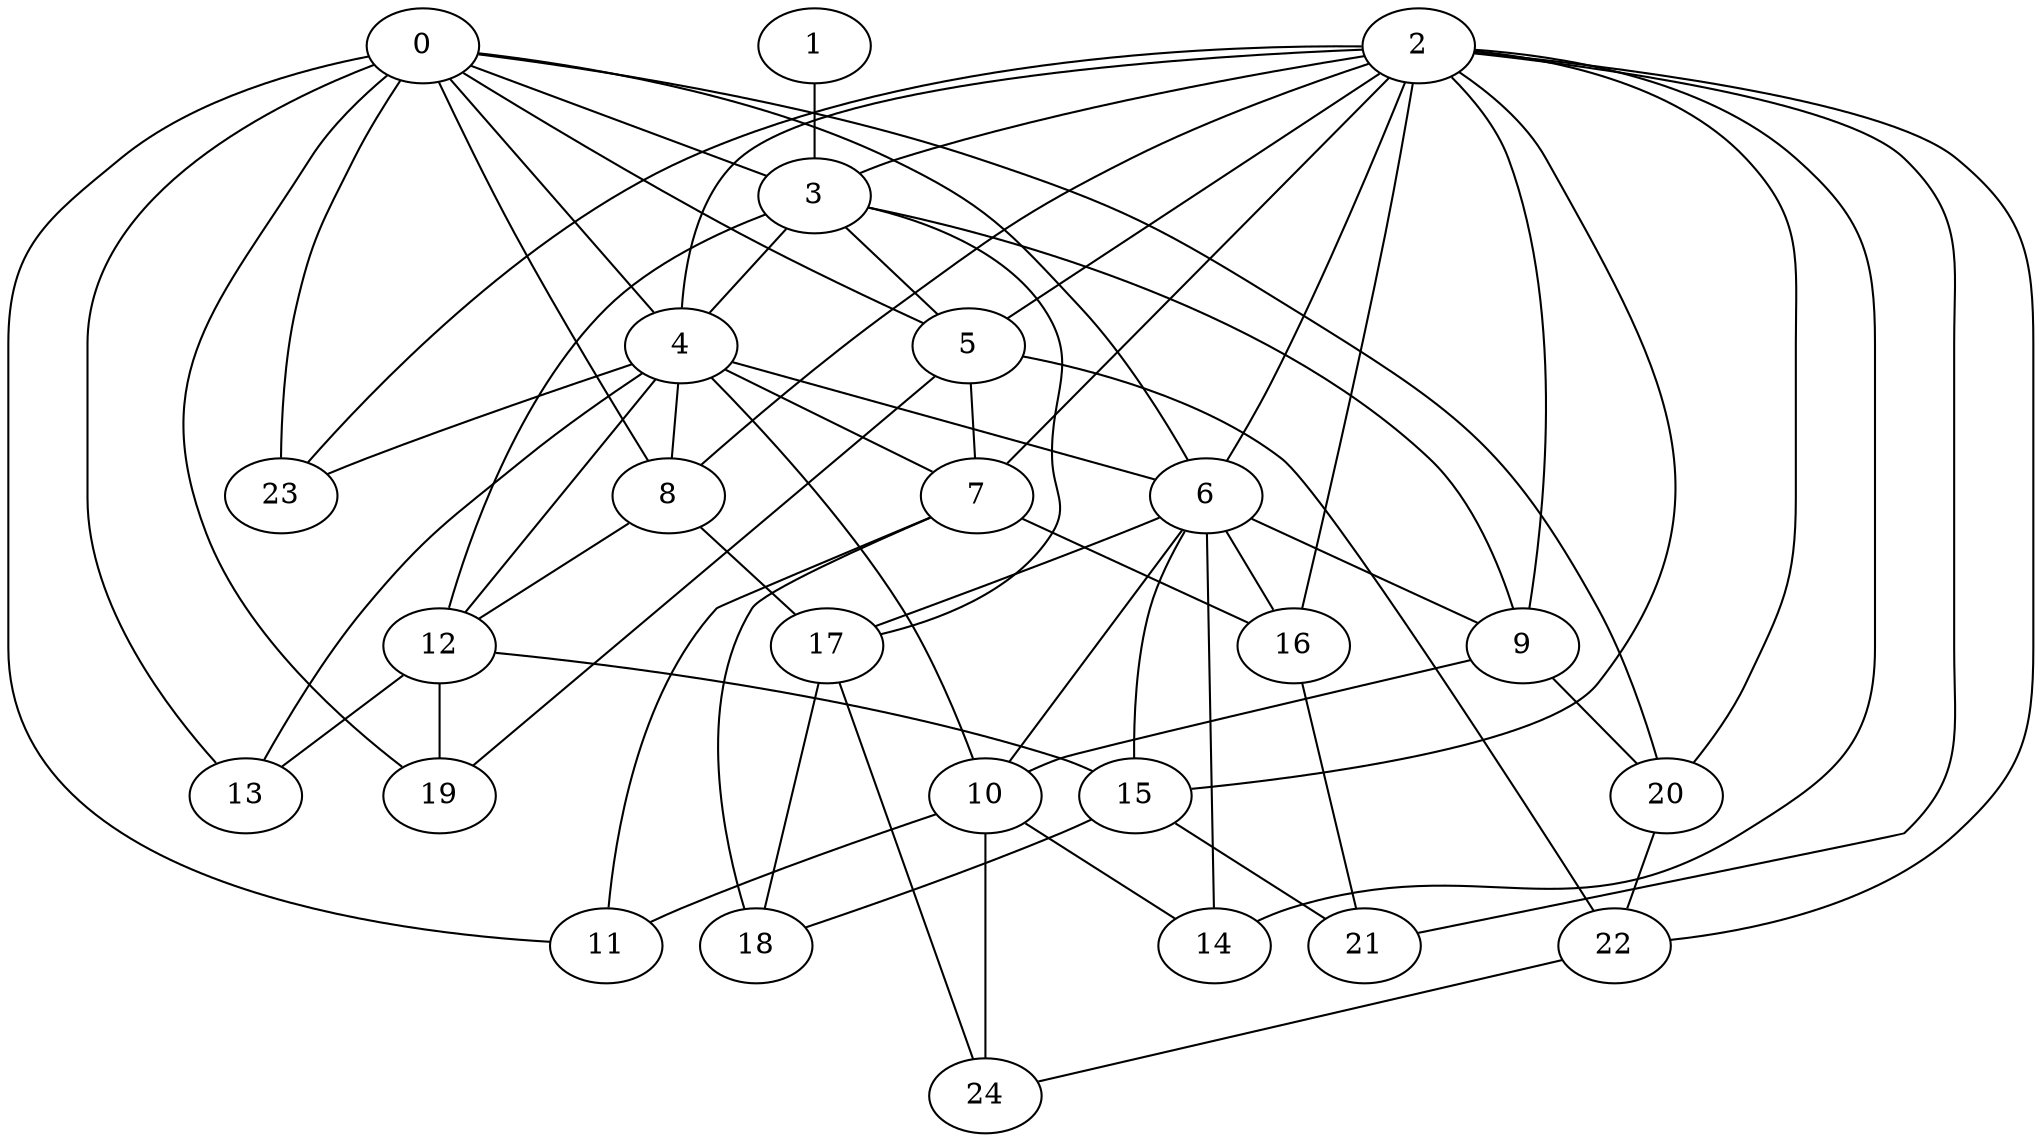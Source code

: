 strict graph "barabasi_albert_graph(25,3)" {
0;
1;
2;
3;
4;
5;
6;
7;
8;
9;
10;
11;
12;
13;
14;
15;
16;
17;
18;
19;
20;
21;
22;
23;
24;
0 -- 3  [is_available=True, prob="1.0"];
0 -- 4  [is_available=True, prob="0.00369744194784"];
0 -- 5  [is_available=True, prob="0.938022136741"];
0 -- 6  [is_available=True, prob="0.141080030054"];
0 -- 8  [is_available=True, prob="0.242279170101"];
0 -- 11  [is_available=True, prob="0.0553827617509"];
0 -- 13  [is_available=True, prob="1.0"];
0 -- 19  [is_available=True, prob="0.328148484767"];
0 -- 20  [is_available=True, prob="1.0"];
0 -- 23  [is_available=True, prob="0.539903412993"];
1 -- 3  [is_available=True, prob="1.0"];
2 -- 3  [is_available=True, prob="1.0"];
2 -- 4  [is_available=True, prob="1.0"];
2 -- 5  [is_available=True, prob="0.774694028729"];
2 -- 6  [is_available=True, prob="1.0"];
2 -- 7  [is_available=True, prob="0.350367951877"];
2 -- 8  [is_available=True, prob="0.674788152226"];
2 -- 9  [is_available=True, prob="0.495322187138"];
2 -- 14  [is_available=True, prob="0.266333906534"];
2 -- 15  [is_available=True, prob="0.76928095427"];
2 -- 16  [is_available=True, prob="0.535545764209"];
2 -- 20  [is_available=True, prob="0.627948838006"];
2 -- 21  [is_available=True, prob="0.527033466864"];
2 -- 22  [is_available=True, prob="0.822268760936"];
2 -- 23  [is_available=True, prob="0.586312462276"];
3 -- 4  [is_available=True, prob="0.810609289406"];
3 -- 5  [is_available=True, prob="0.573519009622"];
3 -- 9  [is_available=True, prob="1.0"];
3 -- 12  [is_available=True, prob="0.567813657454"];
3 -- 17  [is_available=True, prob="0.55741140112"];
4 -- 6  [is_available=True, prob="0.64239977626"];
4 -- 7  [is_available=True, prob="0.394860981708"];
4 -- 8  [is_available=True, prob="1.0"];
4 -- 10  [is_available=True, prob="0.321899857102"];
4 -- 12  [is_available=True, prob="1.0"];
4 -- 13  [is_available=True, prob="0.0539084873512"];
4 -- 23  [is_available=True, prob="0.248715999031"];
5 -- 7  [is_available=True, prob="1.0"];
5 -- 19  [is_available=True, prob="0.143865175452"];
5 -- 22  [is_available=True, prob="0.425567737144"];
6 -- 9  [is_available=True, prob="0.790871178892"];
6 -- 10  [is_available=True, prob="0.49000236116"];
6 -- 14  [is_available=True, prob="1.0"];
6 -- 15  [is_available=True, prob="0.580704301386"];
6 -- 16  [is_available=True, prob="0.797284138542"];
6 -- 17  [is_available=True, prob="0.4613105588"];
7 -- 11  [is_available=True, prob="0.967158606184"];
7 -- 16  [is_available=True, prob="1.0"];
7 -- 18  [is_available=True, prob="0.144889392299"];
8 -- 12  [is_available=True, prob="0.425779443718"];
8 -- 17  [is_available=True, prob="0.814811695791"];
9 -- 20  [is_available=True, prob="0.438969073527"];
9 -- 10  [is_available=True, prob="0.884460646528"];
10 -- 11  [is_available=True, prob="0.902495383974"];
10 -- 14  [is_available=True, prob="1.0"];
10 -- 24  [is_available=True, prob="0.234411965921"];
12 -- 13  [is_available=True, prob="1.0"];
12 -- 15  [is_available=True, prob="0.0872272901425"];
12 -- 19  [is_available=True, prob="0.532068628058"];
15 -- 18  [is_available=True, prob="0.760489663"];
15 -- 21  [is_available=True, prob="0.480049796787"];
16 -- 21  [is_available=True, prob="0.324743842562"];
17 -- 24  [is_available=True, prob="0.15974610806"];
17 -- 18  [is_available=True, prob="0.139469085402"];
20 -- 22  [is_available=True, prob="0.150783759155"];
22 -- 24  [is_available=True, prob="0.286426774078"];
}
